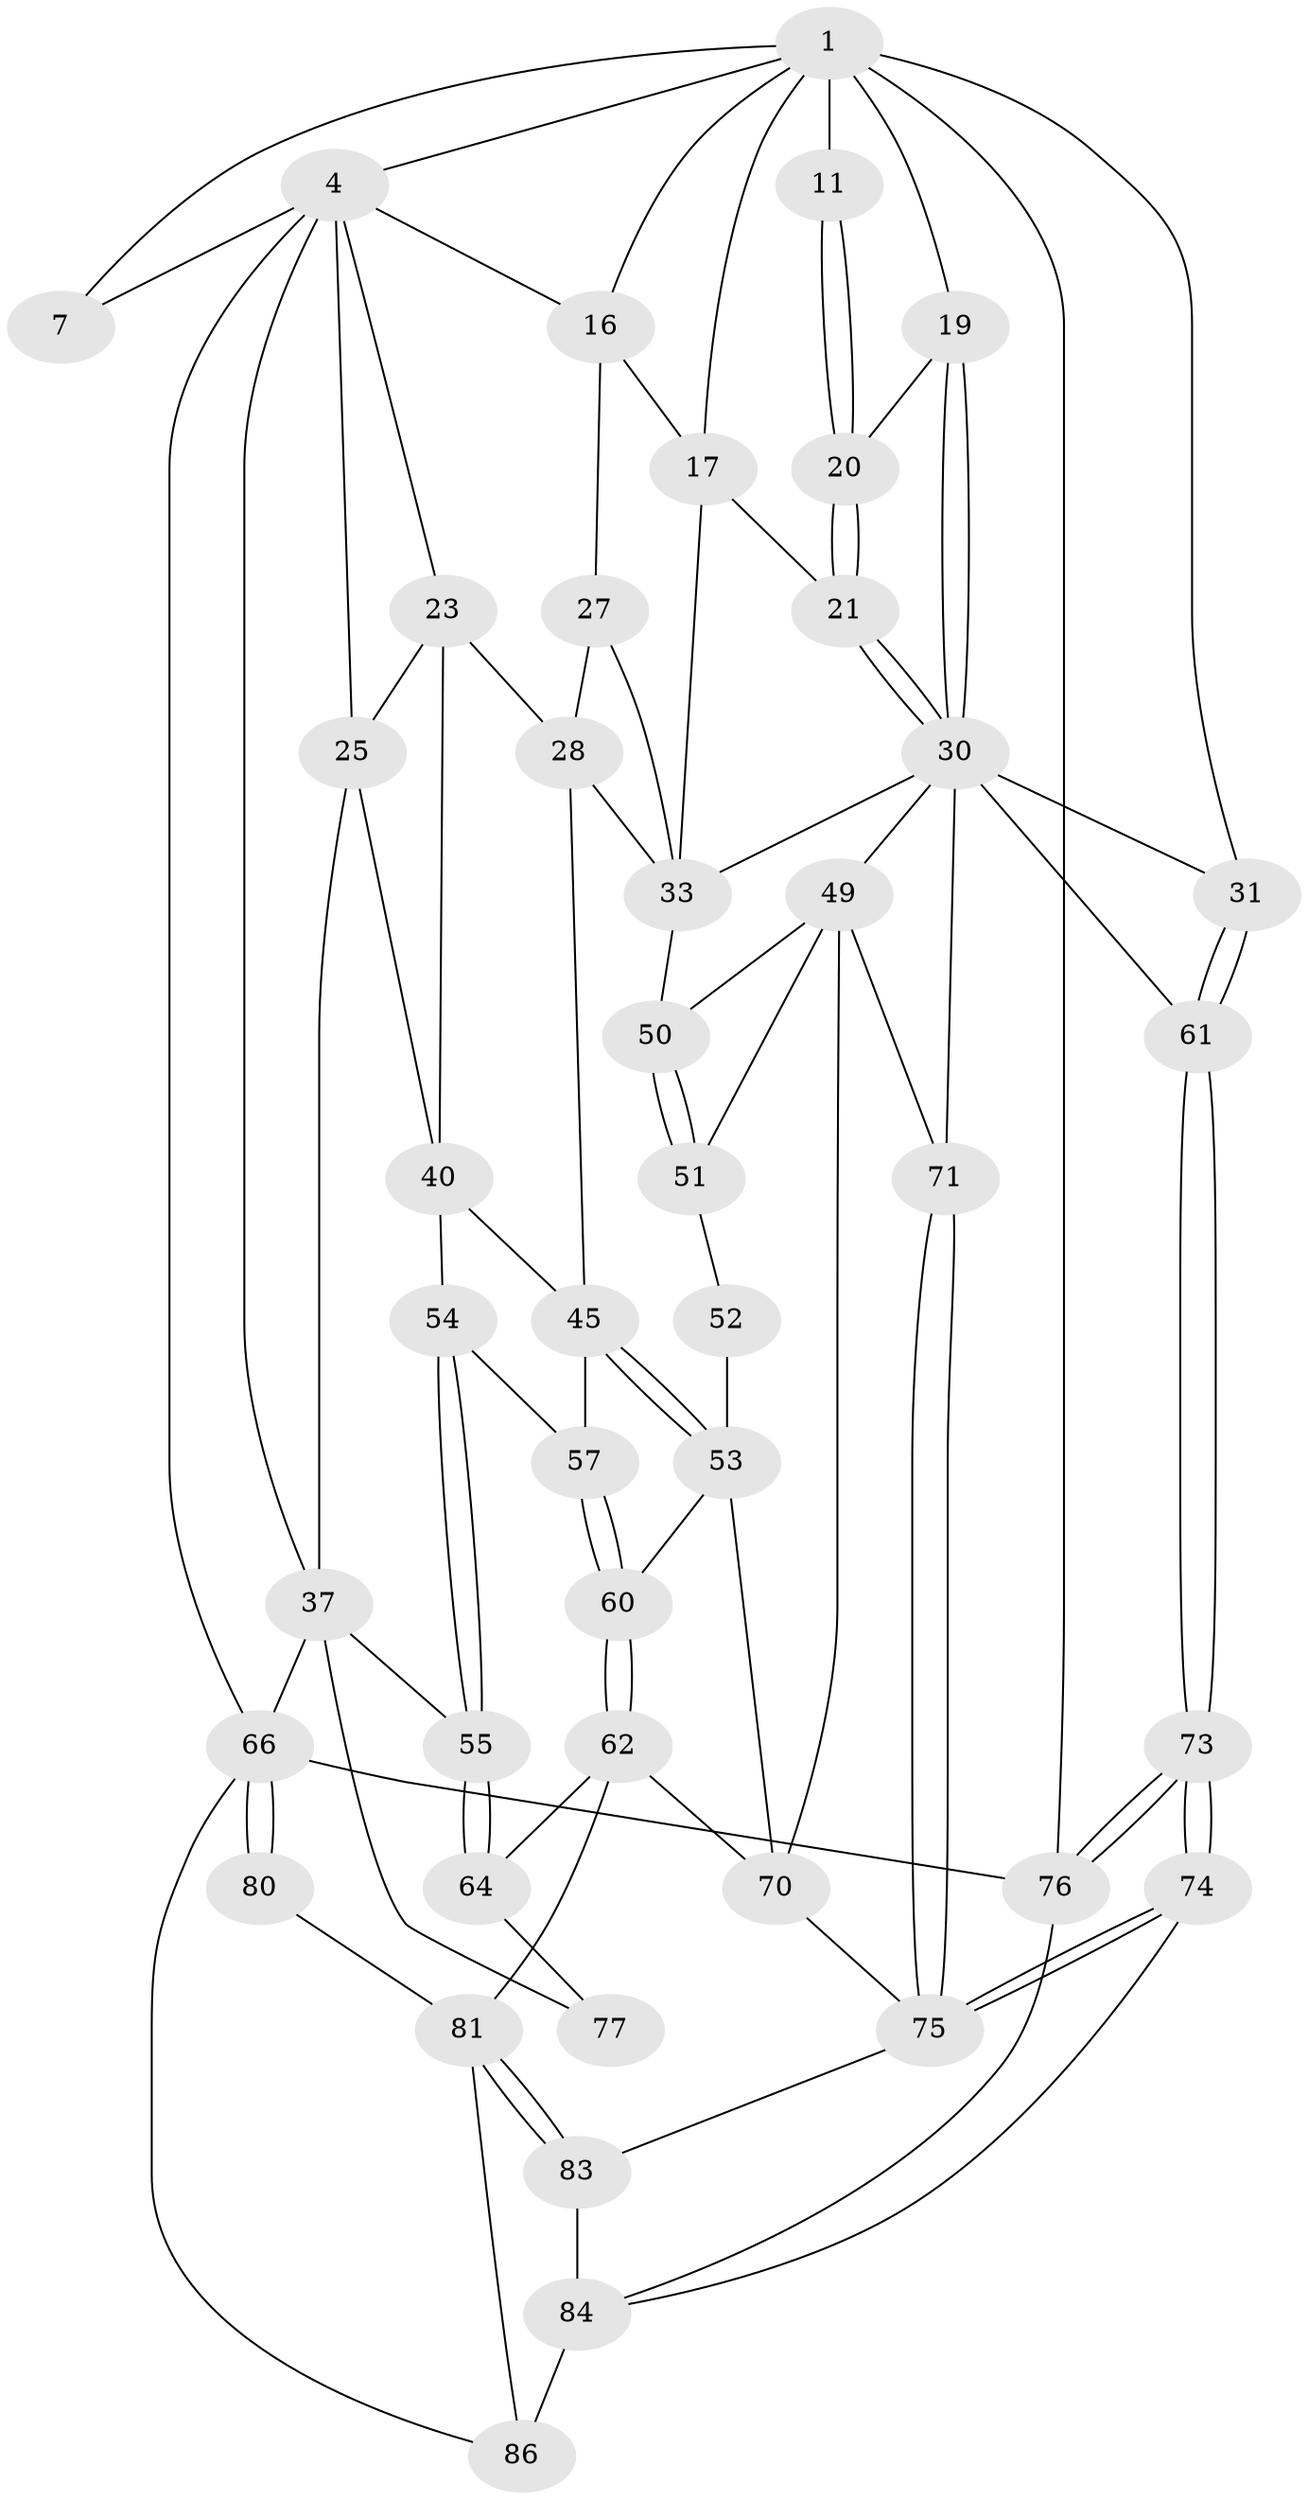 // original degree distribution, {3: 0.03409090909090909, 4: 0.20454545454545456, 6: 0.20454545454545456, 5: 0.5568181818181818}
// Generated by graph-tools (version 1.1) at 2025/17/03/09/25 04:17:15]
// undirected, 44 vertices, 99 edges
graph export_dot {
graph [start="1"]
  node [color=gray90,style=filled];
  1 [pos="+0.6803830791465317+0",super="+2+8"];
  4 [pos="+0+0",super="+5+35"];
  7 [pos="+0.6405046314665583+0"];
  11 [pos="+0.8146216011802425+0.13991613982755"];
  16 [pos="+0.5387136830635759+0.14641145046898252",super="+18"];
  17 [pos="+0.6964593946787894+0.17216885692686193",super="+22"];
  19 [pos="+0.9689147105042457+0.18741695375162626"];
  20 [pos="+0.8583428831668318+0.19100000963565272"];
  21 [pos="+0.8261380974951538+0.2981623584400721"];
  23 [pos="+0.3472041851297939+0.26751419421589845",super="+29+24"];
  25 [pos="+0.17365364357332314+0.2516967828830119",super="+36"];
  27 [pos="+0.5729988725909009+0.2027673600729519"];
  28 [pos="+0.4754458244077802+0.3172838079005771",super="+43"];
  30 [pos="+0.9389948737474815+0.36498785831668407",super="+32"];
  31 [pos="+1+0.4820212948679906"];
  33 [pos="+0.7102724585555493+0.38406366826395266",super="+34"];
  37 [pos="+0+0.46902894760168296",super="+38"];
  40 [pos="+0.400091612541536+0.3987059109015722",super="+41"];
  45 [pos="+0.4400778390494244+0.49759745249743553",super="+46"];
  49 [pos="+0.6398808245986889+0.5277645869859792",super="+58"];
  50 [pos="+0.6174575584119133+0.4665740069020024"];
  51 [pos="+0.4967232255664792+0.5289482246796838"];
  52 [pos="+0.47208263507217874+0.5261225989437931"];
  53 [pos="+0.44165097101811107+0.4991366997826537",super="+59"];
  54 [pos="+0.23647097470300435+0.5037232635189824"];
  55 [pos="+0.22137346206850397+0.5265088347878556",super="+56"];
  57 [pos="+0.34159490248311425+0.5426747461925459"];
  60 [pos="+0.3257437283746766+0.6961443699902556"];
  61 [pos="+1+0.6405877503504579"];
  62 [pos="+0.30000910353962523+0.7243566400117781",super="+63"];
  64 [pos="+0.24041629856889507+0.7348372874261146",super="+72"];
  66 [pos="+0+0.8906458246494641",super="+67"];
  70 [pos="+0.5120145077066783+0.6968132113031681",super="+78"];
  71 [pos="+0.7252647962142272+0.6886382019039953"];
  73 [pos="+1+1"];
  74 [pos="+0.9346127370429336+0.9129093907452037"];
  75 [pos="+0.7236955668231524+0.708034445358661",super="+79"];
  76 [pos="+1+1"];
  77 [pos="+0.0684560614057357+0.7222931006598966"];
  80 [pos="+0.04896605824308234+0.7524764950157267"];
  81 [pos="+0.2472998100639427+0.9084075276283432",super="+82"];
  83 [pos="+0.5701816362726101+0.8108844151162707"];
  84 [pos="+0.6855511861362054+0.9275650028636199",super="+85+88"];
  86 [pos="+0.44933998805604836+1",super="+87"];
  1 -- 19;
  1 -- 4;
  1 -- 11 [weight=2];
  1 -- 76;
  1 -- 31;
  1 -- 16;
  1 -- 17;
  1 -- 7;
  4 -- 66;
  4 -- 16;
  4 -- 23;
  4 -- 7;
  4 -- 25;
  4 -- 37;
  11 -- 20;
  11 -- 20;
  16 -- 17;
  16 -- 27;
  17 -- 21;
  17 -- 33;
  19 -- 20;
  19 -- 30;
  19 -- 30;
  20 -- 21;
  20 -- 21;
  21 -- 30;
  21 -- 30;
  23 -- 40;
  23 -- 28;
  23 -- 25 [weight=2];
  25 -- 40;
  25 -- 37;
  27 -- 28;
  27 -- 33;
  28 -- 45;
  28 -- 33;
  30 -- 33;
  30 -- 49;
  30 -- 71;
  30 -- 61;
  30 -- 31;
  31 -- 61;
  31 -- 61;
  33 -- 50;
  37 -- 66;
  37 -- 77;
  37 -- 55;
  40 -- 45;
  40 -- 54;
  45 -- 53;
  45 -- 53;
  45 -- 57;
  49 -- 50;
  49 -- 51;
  49 -- 70;
  49 -- 71;
  50 -- 51;
  50 -- 51;
  51 -- 52;
  52 -- 53 [weight=2];
  53 -- 70;
  53 -- 60;
  54 -- 55;
  54 -- 55;
  54 -- 57;
  55 -- 64 [weight=2];
  55 -- 64;
  57 -- 60;
  57 -- 60;
  60 -- 62;
  60 -- 62;
  61 -- 73;
  61 -- 73;
  62 -- 64;
  62 -- 81;
  62 -- 70;
  64 -- 77;
  66 -- 80;
  66 -- 80;
  66 -- 76;
  66 -- 86;
  70 -- 75;
  71 -- 75;
  71 -- 75;
  73 -- 74;
  73 -- 74;
  73 -- 76;
  73 -- 76;
  74 -- 75;
  74 -- 75;
  74 -- 84;
  75 -- 83;
  76 -- 84;
  80 -- 81;
  81 -- 83;
  81 -- 83;
  81 -- 86;
  83 -- 84;
  84 -- 86 [weight=2];
}

